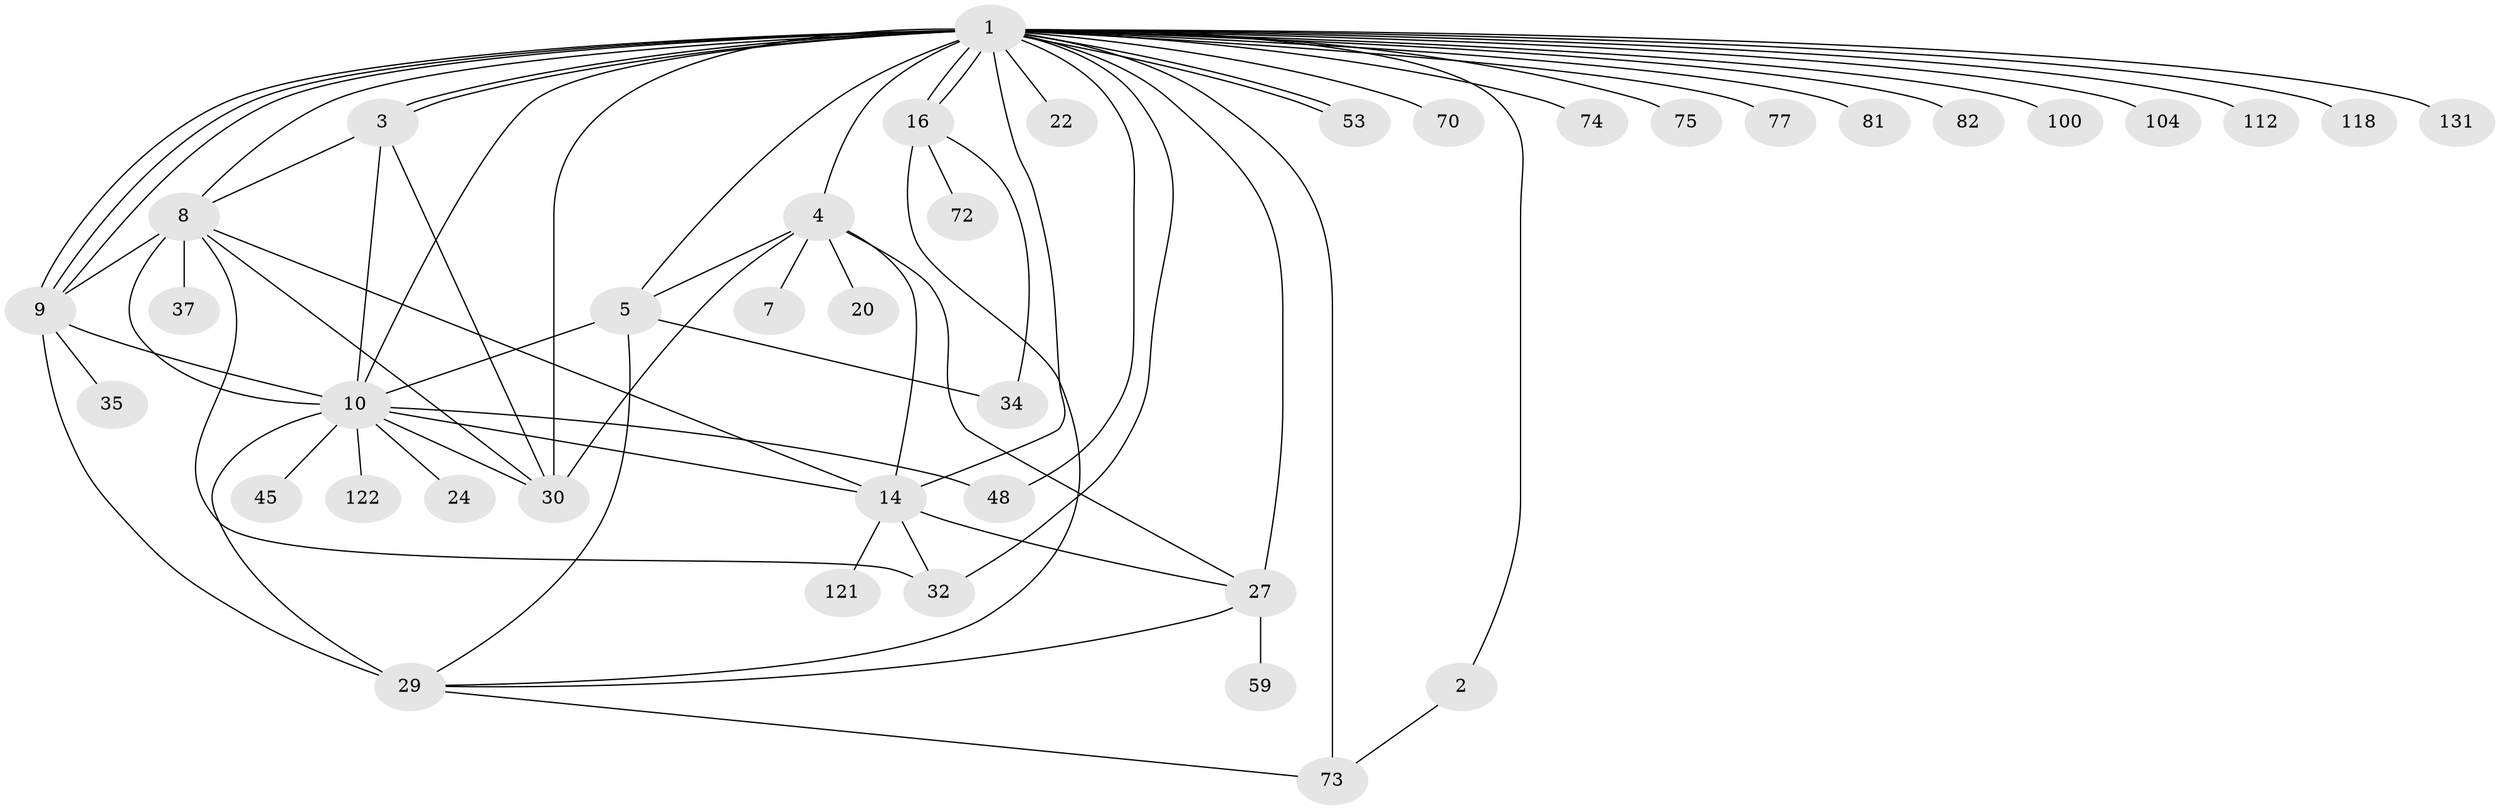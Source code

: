 // original degree distribution, {41: 0.007462686567164179, 2: 0.2462686567164179, 5: 0.03731343283582089, 10: 0.007462686567164179, 6: 0.03731343283582089, 1: 0.4626865671641791, 13: 0.007462686567164179, 12: 0.007462686567164179, 19: 0.007462686567164179, 4: 0.08955223880597014, 3: 0.07462686567164178, 9: 0.007462686567164179, 7: 0.007462686567164179}
// Generated by graph-tools (version 1.1) at 2025/17/03/04/25 18:17:58]
// undirected, 40 vertices, 70 edges
graph export_dot {
graph [start="1"]
  node [color=gray90,style=filled];
  1 [super="+13"];
  2;
  3;
  4 [super="+11+23+123"];
  5 [super="+6"];
  7;
  8 [super="+49+31+87+50"];
  9 [super="+25+42+71+12+80+51"];
  10 [super="+28+63+57+40+101+114+129+130+15+18+21+43"];
  14 [super="+67+115+134+26"];
  16 [super="+17+66"];
  20 [super="+44+69"];
  22 [super="+86+93+38"];
  24 [super="+60"];
  27 [super="+97+41+47"];
  29 [super="+65+76+117+107+89+113"];
  30 [super="+85+46+36+54"];
  32 [super="+62+58"];
  34;
  35;
  37;
  45;
  48;
  53;
  59;
  70;
  72;
  73 [super="+102"];
  74;
  75;
  77;
  81;
  82;
  100;
  104;
  112;
  118;
  121;
  122;
  131;
  1 -- 2;
  1 -- 3;
  1 -- 3;
  1 -- 4 [weight=2];
  1 -- 5;
  1 -- 9 [weight=4];
  1 -- 9;
  1 -- 9;
  1 -- 10 [weight=4];
  1 -- 14 [weight=2];
  1 -- 16;
  1 -- 16;
  1 -- 22;
  1 -- 30;
  1 -- 32;
  1 -- 48;
  1 -- 53;
  1 -- 53;
  1 -- 70;
  1 -- 73;
  1 -- 74;
  1 -- 75;
  1 -- 77;
  1 -- 81;
  1 -- 82;
  1 -- 100;
  1 -- 104;
  1 -- 112;
  1 -- 118;
  1 -- 131;
  1 -- 27;
  1 -- 8;
  2 -- 73;
  3 -- 8;
  3 -- 10;
  3 -- 30;
  4 -- 5;
  4 -- 7;
  4 -- 20;
  4 -- 27;
  4 -- 14;
  4 -- 30;
  5 -- 29 [weight=2];
  5 -- 34;
  5 -- 10;
  8 -- 9 [weight=3];
  8 -- 32;
  8 -- 14 [weight=2];
  8 -- 10 [weight=3];
  8 -- 37;
  8 -- 30;
  9 -- 29 [weight=3];
  9 -- 35;
  9 -- 10;
  10 -- 24;
  10 -- 45;
  10 -- 14;
  10 -- 48;
  10 -- 122;
  10 -- 29 [weight=2];
  10 -- 30;
  14 -- 121;
  14 -- 27;
  14 -- 32;
  16 -- 34;
  16 -- 72;
  16 -- 29;
  27 -- 59;
  27 -- 29;
  29 -- 73;
}
